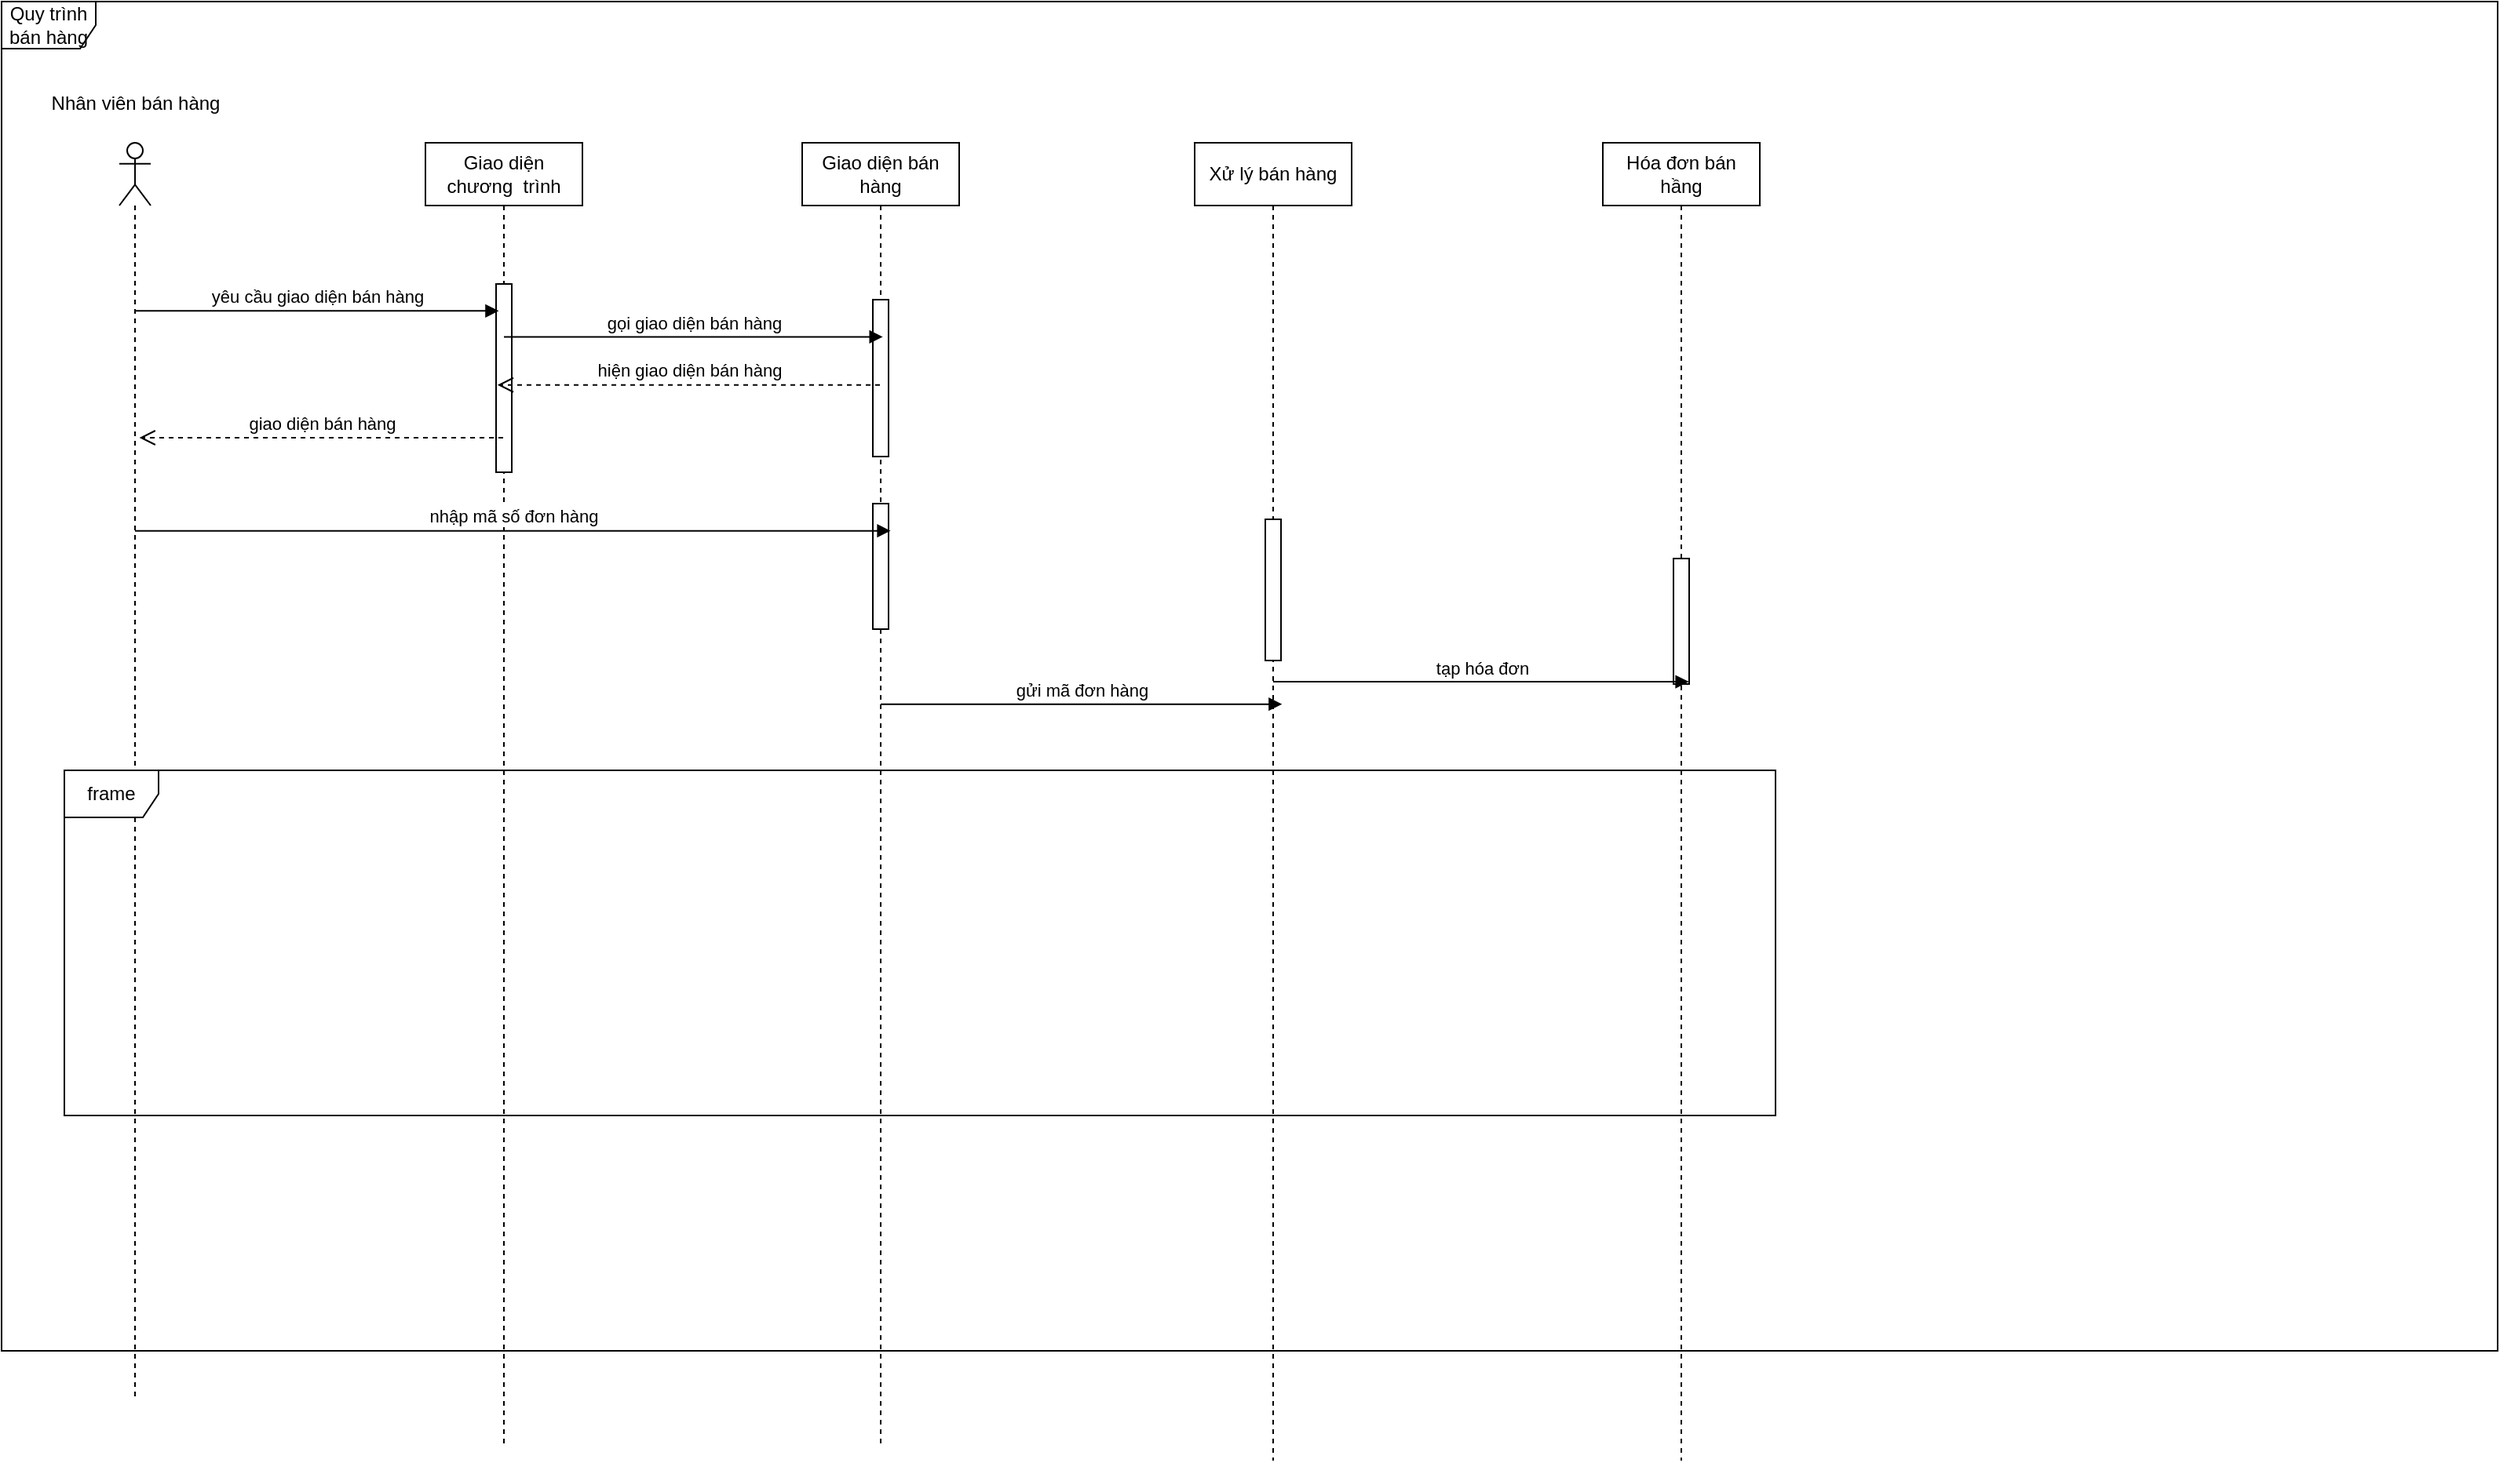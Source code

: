 <mxfile version="26.2.10">
  <diagram name="Page-1" id="MNgap9OzmF2XqjjjabuJ">
    <mxGraphModel dx="1207" dy="753" grid="1" gridSize="10" guides="1" tooltips="1" connect="1" arrows="1" fold="1" page="1" pageScale="1" pageWidth="1654" pageHeight="2336" math="0" shadow="0">
      <root>
        <mxCell id="0" />
        <mxCell id="1" parent="0" />
        <mxCell id="o7Av_bA0d3k9S3VA18wf-1" value="Quy trình bán hàng" style="shape=umlFrame;whiteSpace=wrap;html=1;pointerEvents=0;" vertex="1" parent="1">
          <mxGeometry x="170" y="90" width="1590" height="860" as="geometry" />
        </mxCell>
        <mxCell id="o7Av_bA0d3k9S3VA18wf-2" value="" style="shape=umlLifeline;perimeter=lifelinePerimeter;whiteSpace=wrap;html=1;container=1;dropTarget=0;collapsible=0;recursiveResize=0;outlineConnect=0;portConstraint=eastwest;newEdgeStyle={&quot;curved&quot;:0,&quot;rounded&quot;:0};participant=umlActor;size=40;" vertex="1" parent="1">
          <mxGeometry x="245" y="180" width="20" height="800" as="geometry" />
        </mxCell>
        <mxCell id="o7Av_bA0d3k9S3VA18wf-3" value="Nhân viên bán hàng" style="text;html=1;align=center;verticalAlign=middle;resizable=0;points=[];autosize=1;strokeColor=none;fillColor=none;" vertex="1" parent="1">
          <mxGeometry x="190" y="140" width="130" height="30" as="geometry" />
        </mxCell>
        <mxCell id="o7Av_bA0d3k9S3VA18wf-4" value="Giao diện chương&amp;nbsp; trình" style="shape=umlLifeline;perimeter=lifelinePerimeter;whiteSpace=wrap;html=1;container=1;dropTarget=0;collapsible=0;recursiveResize=0;outlineConnect=0;portConstraint=eastwest;newEdgeStyle={&quot;curved&quot;:0,&quot;rounded&quot;:0};" vertex="1" parent="1">
          <mxGeometry x="440" y="180" width="100" height="830" as="geometry" />
        </mxCell>
        <mxCell id="o7Av_bA0d3k9S3VA18wf-9" value="" style="html=1;points=[[0,0,0,0,5],[0,1,0,0,-5],[1,0,0,0,5],[1,1,0,0,-5]];perimeter=orthogonalPerimeter;outlineConnect=0;targetShapes=umlLifeline;portConstraint=eastwest;newEdgeStyle={&quot;curved&quot;:0,&quot;rounded&quot;:0};" vertex="1" parent="o7Av_bA0d3k9S3VA18wf-4">
          <mxGeometry x="45" y="90" width="10" height="120" as="geometry" />
        </mxCell>
        <mxCell id="o7Av_bA0d3k9S3VA18wf-5" value="Giao diện bán hàng" style="shape=umlLifeline;perimeter=lifelinePerimeter;whiteSpace=wrap;html=1;container=1;dropTarget=0;collapsible=0;recursiveResize=0;outlineConnect=0;portConstraint=eastwest;newEdgeStyle={&quot;curved&quot;:0,&quot;rounded&quot;:0};" vertex="1" parent="1">
          <mxGeometry x="680" y="180" width="100" height="830" as="geometry" />
        </mxCell>
        <mxCell id="o7Av_bA0d3k9S3VA18wf-10" value="" style="html=1;points=[[0,0,0,0,5],[0,1,0,0,-5],[1,0,0,0,5],[1,1,0,0,-5]];perimeter=orthogonalPerimeter;outlineConnect=0;targetShapes=umlLifeline;portConstraint=eastwest;newEdgeStyle={&quot;curved&quot;:0,&quot;rounded&quot;:0};" vertex="1" parent="o7Av_bA0d3k9S3VA18wf-5">
          <mxGeometry x="45" y="100" width="10" height="100" as="geometry" />
        </mxCell>
        <mxCell id="o7Av_bA0d3k9S3VA18wf-17" value="" style="html=1;points=[[0,0,0,0,5],[0,1,0,0,-5],[1,0,0,0,5],[1,1,0,0,-5]];perimeter=orthogonalPerimeter;outlineConnect=0;targetShapes=umlLifeline;portConstraint=eastwest;newEdgeStyle={&quot;curved&quot;:0,&quot;rounded&quot;:0};" vertex="1" parent="o7Av_bA0d3k9S3VA18wf-5">
          <mxGeometry x="45" y="230" width="10" height="80" as="geometry" />
        </mxCell>
        <mxCell id="o7Av_bA0d3k9S3VA18wf-6" value="Xử lý bán hàng" style="shape=umlLifeline;perimeter=lifelinePerimeter;whiteSpace=wrap;html=1;container=1;dropTarget=0;collapsible=0;recursiveResize=0;outlineConnect=0;portConstraint=eastwest;newEdgeStyle={&quot;curved&quot;:0,&quot;rounded&quot;:0};" vertex="1" parent="1">
          <mxGeometry x="930" y="180" width="100" height="840" as="geometry" />
        </mxCell>
        <mxCell id="o7Av_bA0d3k9S3VA18wf-11" value="" style="html=1;points=[[0,0,0,0,5],[0,1,0,0,-5],[1,0,0,0,5],[1,1,0,0,-5]];perimeter=orthogonalPerimeter;outlineConnect=0;targetShapes=umlLifeline;portConstraint=eastwest;newEdgeStyle={&quot;curved&quot;:0,&quot;rounded&quot;:0};" vertex="1" parent="o7Av_bA0d3k9S3VA18wf-6">
          <mxGeometry x="45" y="240" width="10" height="90" as="geometry" />
        </mxCell>
        <mxCell id="o7Av_bA0d3k9S3VA18wf-8" value="Hóa đơn bán hầng" style="shape=umlLifeline;perimeter=lifelinePerimeter;whiteSpace=wrap;html=1;container=1;dropTarget=0;collapsible=0;recursiveResize=0;outlineConnect=0;portConstraint=eastwest;newEdgeStyle={&quot;curved&quot;:0,&quot;rounded&quot;:0};" vertex="1" parent="1">
          <mxGeometry x="1190" y="180" width="100" height="840" as="geometry" />
        </mxCell>
        <mxCell id="o7Av_bA0d3k9S3VA18wf-22" value="" style="html=1;points=[[0,0,0,0,5],[0,1,0,0,-5],[1,0,0,0,5],[1,1,0,0,-5]];perimeter=orthogonalPerimeter;outlineConnect=0;targetShapes=umlLifeline;portConstraint=eastwest;newEdgeStyle={&quot;curved&quot;:0,&quot;rounded&quot;:0};" vertex="1" parent="o7Av_bA0d3k9S3VA18wf-8">
          <mxGeometry x="45" y="265" width="10" height="80" as="geometry" />
        </mxCell>
        <mxCell id="o7Av_bA0d3k9S3VA18wf-19" value="gửi mã đơn hàng" style="html=1;verticalAlign=bottom;endArrow=block;curved=0;rounded=0;entryX=0.557;entryY=0.426;entryDx=0;entryDy=0;entryPerimeter=0;" edge="1" parent="1" source="o7Av_bA0d3k9S3VA18wf-5" target="o7Av_bA0d3k9S3VA18wf-6">
          <mxGeometry width="80" relative="1" as="geometry">
            <mxPoint x="720" y="450" as="sourcePoint" />
            <mxPoint x="800" y="450" as="targetPoint" />
          </mxGeometry>
        </mxCell>
        <mxCell id="o7Av_bA0d3k9S3VA18wf-21" value="tạp hóa đơn" style="html=1;verticalAlign=bottom;endArrow=block;curved=0;rounded=0;entryX=0.548;entryY=0.409;entryDx=0;entryDy=0;entryPerimeter=0;" edge="1" parent="1" source="o7Av_bA0d3k9S3VA18wf-6" target="o7Av_bA0d3k9S3VA18wf-8">
          <mxGeometry width="80" relative="1" as="geometry">
            <mxPoint x="720" y="450" as="sourcePoint" />
            <mxPoint x="800" y="450" as="targetPoint" />
          </mxGeometry>
        </mxCell>
        <mxCell id="o7Av_bA0d3k9S3VA18wf-23" value="frame" style="shape=umlFrame;whiteSpace=wrap;html=1;pointerEvents=0;" vertex="1" parent="1">
          <mxGeometry x="210" y="580" width="1090" height="220" as="geometry" />
        </mxCell>
        <mxCell id="o7Av_bA0d3k9S3VA18wf-24" value="yêu cầu giao diện bán hàng" style="html=1;verticalAlign=bottom;endArrow=block;curved=0;rounded=0;entryX=0.172;entryY=0.143;entryDx=0;entryDy=0;entryPerimeter=0;" edge="1" parent="1" source="o7Av_bA0d3k9S3VA18wf-2" target="o7Av_bA0d3k9S3VA18wf-9">
          <mxGeometry width="80" relative="1" as="geometry">
            <mxPoint x="800" y="320" as="sourcePoint" />
            <mxPoint x="1036" y="320" as="targetPoint" />
          </mxGeometry>
        </mxCell>
        <mxCell id="o7Av_bA0d3k9S3VA18wf-25" value="gọi giao diện bán hàng" style="html=1;verticalAlign=bottom;endArrow=block;curved=0;rounded=0;entryX=0.635;entryY=0.237;entryDx=0;entryDy=0;entryPerimeter=0;" edge="1" parent="1" source="o7Av_bA0d3k9S3VA18wf-4" target="o7Av_bA0d3k9S3VA18wf-10">
          <mxGeometry width="80" relative="1" as="geometry">
            <mxPoint x="820" y="310" as="sourcePoint" />
            <mxPoint x="1063" y="310" as="targetPoint" />
          </mxGeometry>
        </mxCell>
        <mxCell id="o7Av_bA0d3k9S3VA18wf-26" value="hiện giao diện bán hàng" style="html=1;verticalAlign=bottom;endArrow=open;dashed=1;endSize=8;curved=0;rounded=0;entryX=0.459;entryY=0.186;entryDx=0;entryDy=0;entryPerimeter=0;" edge="1" parent="1" source="o7Av_bA0d3k9S3VA18wf-5" target="o7Av_bA0d3k9S3VA18wf-4">
          <mxGeometry relative="1" as="geometry">
            <mxPoint x="997" y="370" as="sourcePoint" />
            <mxPoint x="760" y="370" as="targetPoint" />
          </mxGeometry>
        </mxCell>
        <mxCell id="o7Av_bA0d3k9S3VA18wf-27" value="giao diện bán hàng" style="html=1;verticalAlign=bottom;endArrow=open;dashed=1;endSize=8;curved=0;rounded=0;entryX=0.64;entryY=0.235;entryDx=0;entryDy=0;entryPerimeter=0;" edge="1" parent="1" source="o7Av_bA0d3k9S3VA18wf-4" target="o7Av_bA0d3k9S3VA18wf-2">
          <mxGeometry relative="1" as="geometry">
            <mxPoint x="820" y="350" as="sourcePoint" />
            <mxPoint x="588" y="350" as="targetPoint" />
          </mxGeometry>
        </mxCell>
        <mxCell id="o7Av_bA0d3k9S3VA18wf-28" value="nhập mã số đơn hàng" style="html=1;verticalAlign=bottom;endArrow=block;curved=0;rounded=0;entryX=0.563;entryY=0.298;entryDx=0;entryDy=0;entryPerimeter=0;" edge="1" parent="1" source="o7Av_bA0d3k9S3VA18wf-2" target="o7Av_bA0d3k9S3VA18wf-5">
          <mxGeometry width="80" relative="1" as="geometry">
            <mxPoint x="800" y="430" as="sourcePoint" />
            <mxPoint x="1275" y="430" as="targetPoint" />
          </mxGeometry>
        </mxCell>
      </root>
    </mxGraphModel>
  </diagram>
</mxfile>
